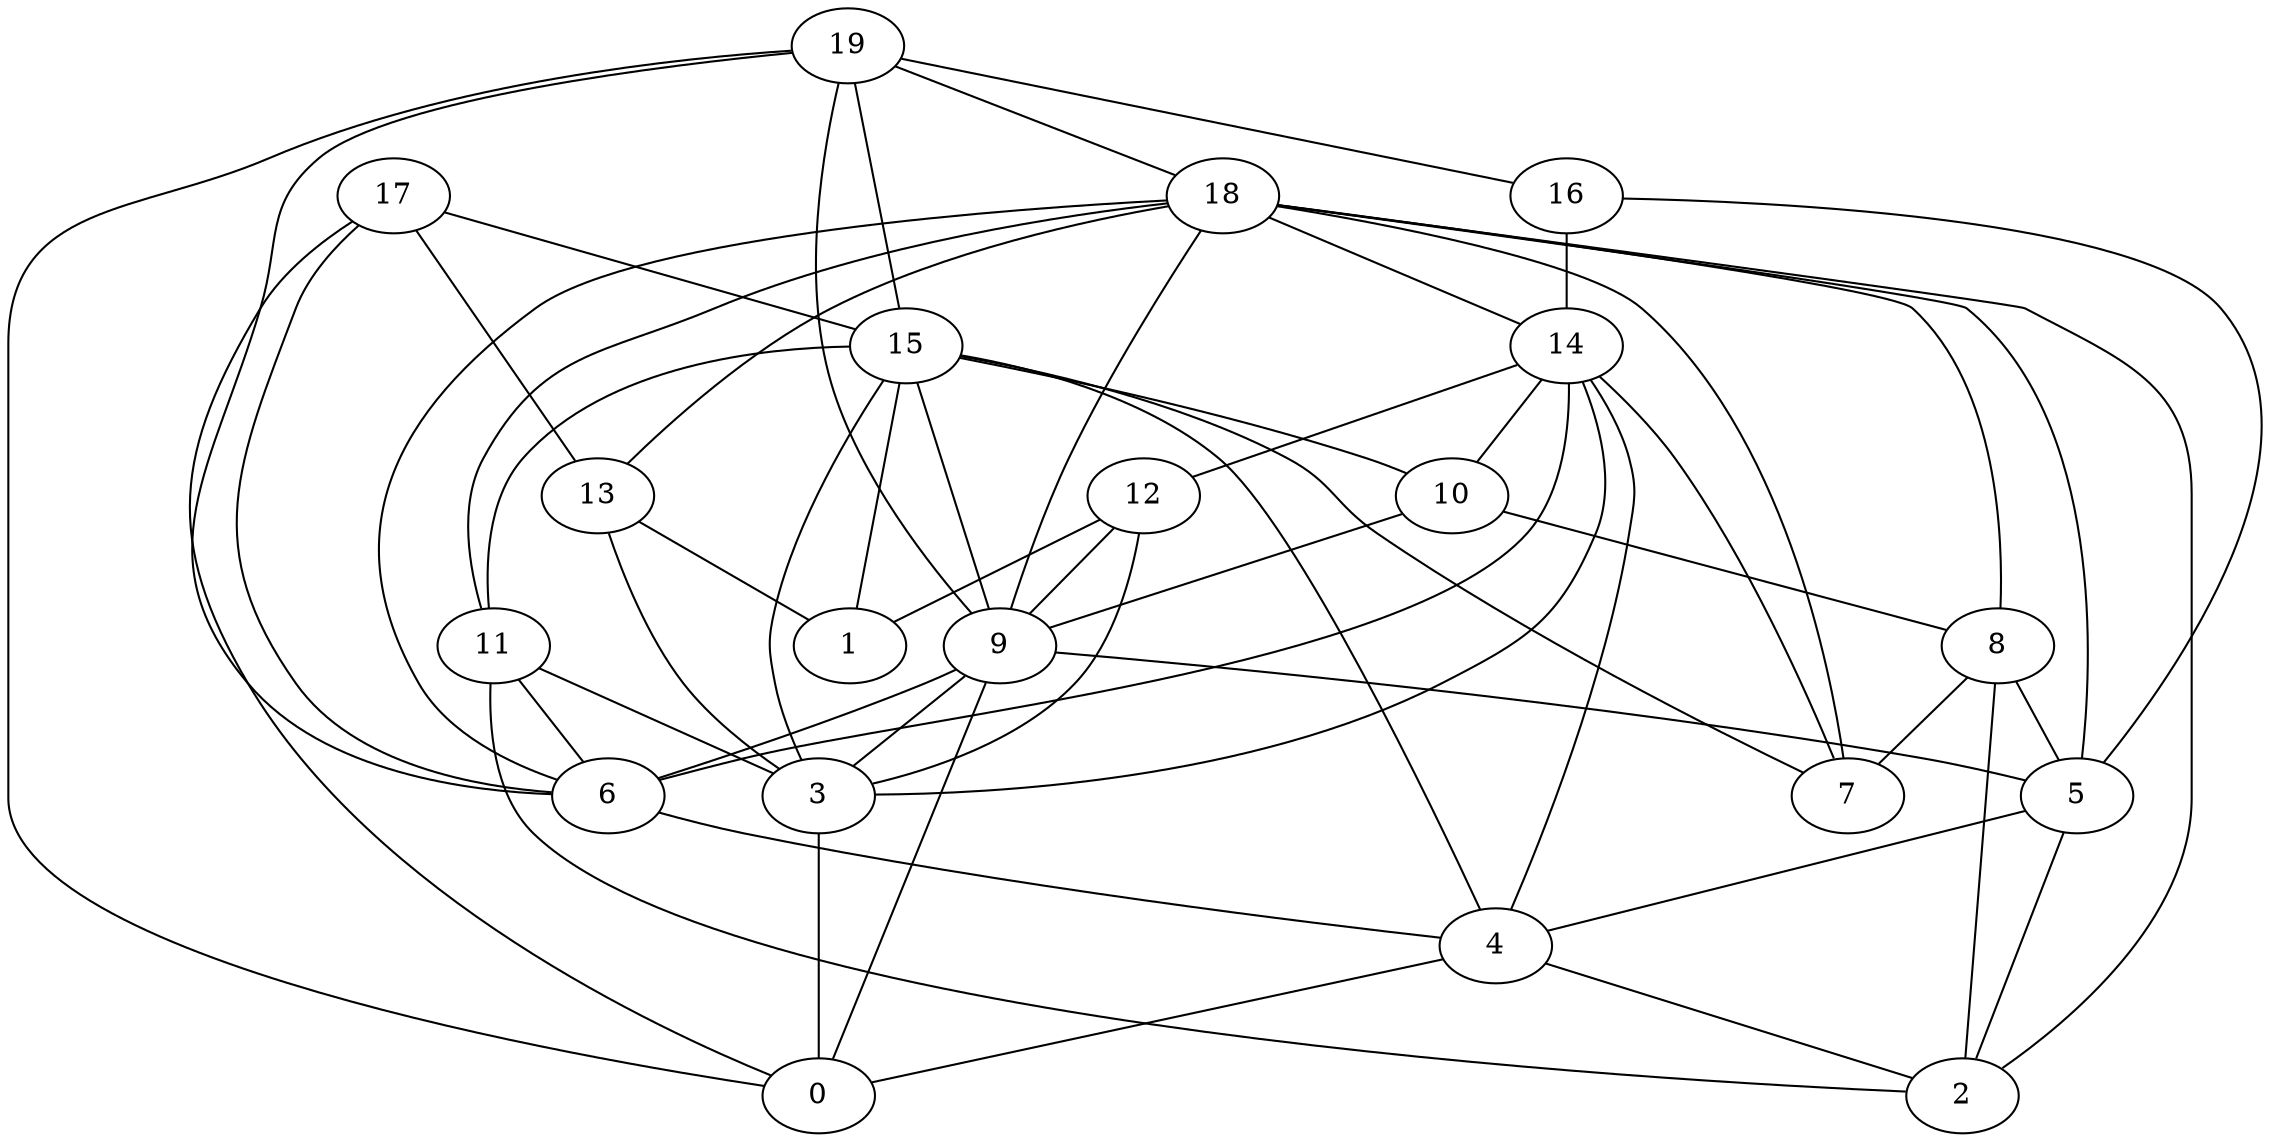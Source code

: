 digraph G {

subgraph G1 {
10 -> 8 [dir = none]
10 -> 9 [dir = none]
8 -> 2 [dir = none]
8 -> 7 [dir = none]
8 -> 5 [dir = none]
13 -> 3 [dir = none]
13 -> 1 [dir = none]
17 -> 6 [dir = none]
17 -> 15 [dir = none]
17 -> 0 [dir = none]
17 -> 13 [dir = none]
19 -> 0 [dir = none]
19 -> 9 [dir = none]
19 -> 16 [dir = none]
19 -> 15 [dir = none]
19 -> 18 [dir = none]
19 -> 6 [dir = none]
4 -> 2 [dir = none]
4 -> 0 [dir = none]
3 -> 0 [dir = none]
16 -> 14 [dir = none]
16 -> 5 [dir = none]
9 -> 0 [dir = none]
9 -> 3 [dir = none]
9 -> 5 [dir = none]
9 -> 6 [dir = none]
11 -> 6 [dir = none]
11 -> 3 [dir = none]
11 -> 2 [dir = none]
15 -> 3 [dir = none]
15 -> 10 [dir = none]
15 -> 9 [dir = none]
15 -> 4 [dir = none]
15 -> 1 [dir = none]
15 -> 11 [dir = none]
15 -> 7 [dir = none]
12 -> 3 [dir = none]
12 -> 1 [dir = none]
12 -> 9 [dir = none]
14 -> 4 [dir = none]
14 -> 10 [dir = none]
14 -> 3 [dir = none]
14 -> 7 [dir = none]
14 -> 12 [dir = none]
14 -> 6 [dir = none]
5 -> 4 [dir = none]
5 -> 2 [dir = none]
18 -> 7 [dir = none]
18 -> 11 [dir = none]
18 -> 6 [dir = none]
18 -> 5 [dir = none]
18 -> 8 [dir = none]
18 -> 9 [dir = none]
18 -> 13 [dir = none]
18 -> 2 [dir = none]
18 -> 14 [dir = none]
6 -> 4 [dir = none]
}

}

